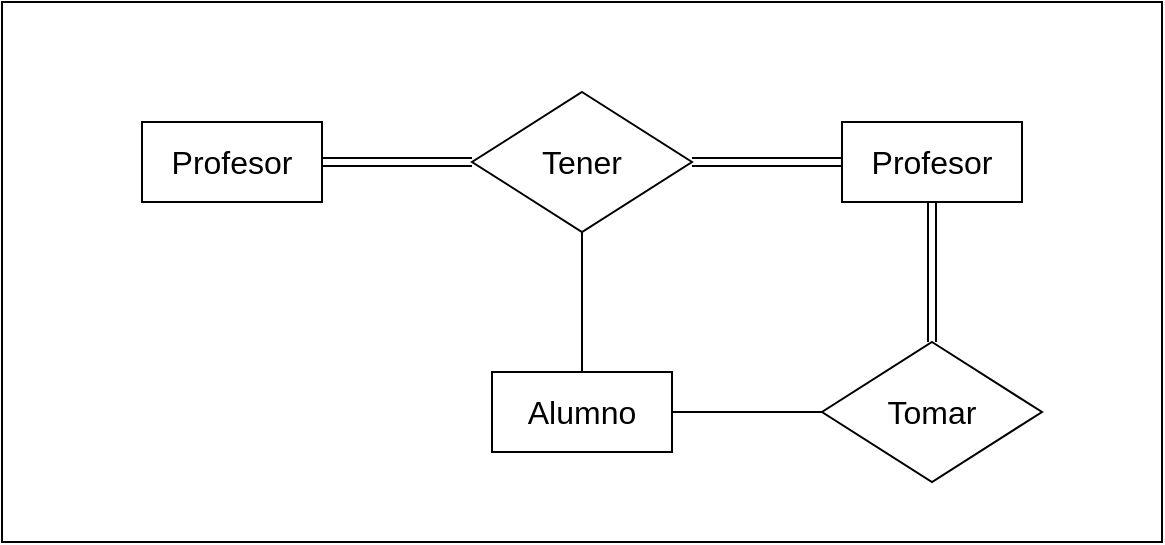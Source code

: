 <mxfile version="24.4.14" type="device">
  <diagram name="Página-1" id="HjOHlTpYWBGdXB9K6f7M">
    <mxGraphModel dx="1434" dy="763" grid="1" gridSize="10" guides="1" tooltips="1" connect="1" arrows="1" fold="1" page="1" pageScale="1" pageWidth="850" pageHeight="1100" math="0" shadow="0">
      <root>
        <mxCell id="0" />
        <mxCell id="1" parent="0" />
        <mxCell id="N3ZugQR-nATWhNhorHq9-20" value="" style="rounded=0;whiteSpace=wrap;html=1;" vertex="1" parent="1">
          <mxGeometry x="130" y="60" width="580" height="270" as="geometry" />
        </mxCell>
        <mxCell id="N3ZugQR-nATWhNhorHq9-1" value="&lt;font style=&quot;font-size: 16px;&quot;&gt;Profesor&lt;/font&gt;" style="rounded=0;whiteSpace=wrap;html=1;" vertex="1" parent="1">
          <mxGeometry x="550" y="120" width="90" height="40" as="geometry" />
        </mxCell>
        <mxCell id="N3ZugQR-nATWhNhorHq9-2" value="&lt;font style=&quot;font-size: 16px;&quot;&gt;Profesor&lt;/font&gt;" style="rounded=0;whiteSpace=wrap;html=1;" vertex="1" parent="1">
          <mxGeometry x="200" y="120" width="90" height="40" as="geometry" />
        </mxCell>
        <mxCell id="N3ZugQR-nATWhNhorHq9-19" style="edgeStyle=orthogonalEdgeStyle;rounded=0;orthogonalLoop=1;jettySize=auto;html=1;exitX=1;exitY=0.5;exitDx=0;exitDy=0;endArrow=none;endFill=0;" edge="1" parent="1" source="N3ZugQR-nATWhNhorHq9-3" target="N3ZugQR-nATWhNhorHq9-4">
          <mxGeometry relative="1" as="geometry" />
        </mxCell>
        <mxCell id="N3ZugQR-nATWhNhorHq9-3" value="&lt;font style=&quot;font-size: 16px;&quot;&gt;Alumno&lt;/font&gt;" style="rounded=0;whiteSpace=wrap;html=1;" vertex="1" parent="1">
          <mxGeometry x="375" y="245" width="90" height="40" as="geometry" />
        </mxCell>
        <mxCell id="N3ZugQR-nATWhNhorHq9-18" style="edgeStyle=orthogonalEdgeStyle;rounded=0;orthogonalLoop=1;jettySize=auto;html=1;exitX=0.5;exitY=0;exitDx=0;exitDy=0;entryX=0.5;entryY=1;entryDx=0;entryDy=0;endArrow=none;endFill=0;shape=link;" edge="1" parent="1" source="N3ZugQR-nATWhNhorHq9-4" target="N3ZugQR-nATWhNhorHq9-1">
          <mxGeometry relative="1" as="geometry" />
        </mxCell>
        <mxCell id="N3ZugQR-nATWhNhorHq9-4" value="&lt;font style=&quot;font-size: 16px;&quot;&gt;Tomar&lt;/font&gt;" style="rhombus;whiteSpace=wrap;html=1;" vertex="1" parent="1">
          <mxGeometry x="540" y="230" width="110" height="70" as="geometry" />
        </mxCell>
        <mxCell id="N3ZugQR-nATWhNhorHq9-16" style="edgeStyle=orthogonalEdgeStyle;rounded=0;orthogonalLoop=1;jettySize=auto;html=1;exitX=0;exitY=0.5;exitDx=0;exitDy=0;shape=link;" edge="1" parent="1" source="N3ZugQR-nATWhNhorHq9-15" target="N3ZugQR-nATWhNhorHq9-2">
          <mxGeometry relative="1" as="geometry" />
        </mxCell>
        <mxCell id="N3ZugQR-nATWhNhorHq9-17" style="edgeStyle=orthogonalEdgeStyle;rounded=0;orthogonalLoop=1;jettySize=auto;html=1;exitX=1;exitY=0.5;exitDx=0;exitDy=0;entryX=0;entryY=0.5;entryDx=0;entryDy=0;endArrow=none;endFill=0;shape=link;" edge="1" parent="1" source="N3ZugQR-nATWhNhorHq9-15" target="N3ZugQR-nATWhNhorHq9-1">
          <mxGeometry relative="1" as="geometry" />
        </mxCell>
        <mxCell id="N3ZugQR-nATWhNhorHq9-22" style="edgeStyle=orthogonalEdgeStyle;rounded=0;orthogonalLoop=1;jettySize=auto;html=1;exitX=0.5;exitY=1;exitDx=0;exitDy=0;entryX=0.5;entryY=0;entryDx=0;entryDy=0;endArrow=none;endFill=0;" edge="1" parent="1" source="N3ZugQR-nATWhNhorHq9-15" target="N3ZugQR-nATWhNhorHq9-3">
          <mxGeometry relative="1" as="geometry" />
        </mxCell>
        <mxCell id="N3ZugQR-nATWhNhorHq9-15" value="&lt;font style=&quot;font-size: 16px;&quot;&gt;Tener&lt;/font&gt;" style="rhombus;whiteSpace=wrap;html=1;" vertex="1" parent="1">
          <mxGeometry x="365" y="105" width="110" height="70" as="geometry" />
        </mxCell>
      </root>
    </mxGraphModel>
  </diagram>
</mxfile>

